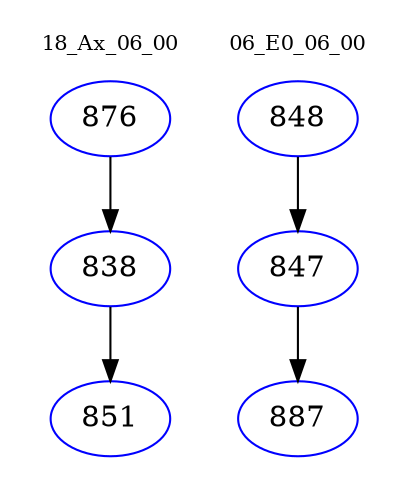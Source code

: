 digraph{
subgraph cluster_0 {
color = white
label = "18_Ax_06_00";
fontsize=10;
T0_876 [label="876", color="blue"]
T0_876 -> T0_838 [color="black"]
T0_838 [label="838", color="blue"]
T0_838 -> T0_851 [color="black"]
T0_851 [label="851", color="blue"]
}
subgraph cluster_1 {
color = white
label = "06_E0_06_00";
fontsize=10;
T1_848 [label="848", color="blue"]
T1_848 -> T1_847 [color="black"]
T1_847 [label="847", color="blue"]
T1_847 -> T1_887 [color="black"]
T1_887 [label="887", color="blue"]
}
}
